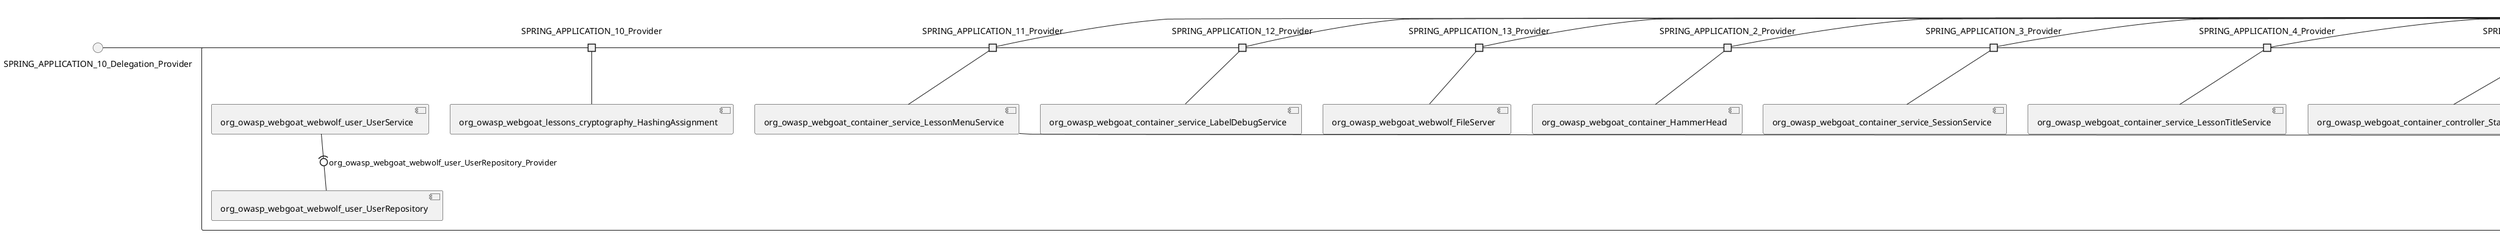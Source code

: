 @startuml
skinparam fixCircleLabelOverlapping true
skinparam componentStyle uml2
() SPRING_APPLICATION_10_Delegation_Provider
() SPRING_APPLICATION_11_Delegation_Provider
() SPRING_APPLICATION_12_Delegation_Provider
() SPRING_APPLICATION_13_Delegation_Provider
() SPRING_APPLICATION_2_Delegation_Provider
() SPRING_APPLICATION_3_Delegation_Provider
() SPRING_APPLICATION_4_Delegation_Provider
() SPRING_APPLICATION_5_Delegation_Provider
() SPRING_APPLICATION_6_Delegation_Provider
() SPRING_APPLICATION_7_Delegation_Provider
() SPRING_APPLICATION_8_Delegation_Provider
() SPRING_APPLICATION_9_Delegation_Provider
() SPRING_APPLICATION_BypassRestrictions_FieldRestrictions_POST_Delegation_Provider
() SPRING_APPLICATION_BypassRestrictions_frontendValidation_POST_Delegation_Provider
() SPRING_APPLICATION_ChromeDevTools_dummy_POST_Delegation_Provider
() SPRING_APPLICATION_CrossSiteScriptingStored_stored_xss_follow_up_POST_Delegation_Provider
() SPRING_APPLICATION_CrossSiteScripting_attack1_POST_Delegation_Provider
() SPRING_APPLICATION_CrossSiteScripting_attack3_POST_Delegation_Provider
() SPRING_APPLICATION_CrossSiteScripting_attack4_POST_Delegation_Provider
() SPRING_APPLICATION_CrossSiteScripting_attack5a_GET_Delegation_Provider
() SPRING_APPLICATION_CrossSiteScripting_attack6a_POST_Delegation_Provider
() SPRING_APPLICATION_CrossSiteScripting_dom_follow_up_POST_Delegation_Provider
() SPRING_APPLICATION_CrossSiteScripting_phone_home_xss_POST_Delegation_Provider
() SPRING_APPLICATION_CrossSiteScripting_quiz_GET_POST_Delegation_Provider
() SPRING_APPLICATION_Delegation_Provider
() SPRING_APPLICATION_GET_10_Delegation_Provider
() SPRING_APPLICATION_GET_11_Delegation_Provider
() SPRING_APPLICATION_GET_2_Delegation_Provider
() SPRING_APPLICATION_GET_3_Delegation_Provider
() SPRING_APPLICATION_GET_4_Delegation_Provider
() SPRING_APPLICATION_GET_5_Delegation_Provider
() SPRING_APPLICATION_GET_6_Delegation_Provider
() SPRING_APPLICATION_GET_7_Delegation_Provider
() SPRING_APPLICATION_GET_8_Delegation_Provider
() SPRING_APPLICATION_GET_9_Delegation_Provider
() SPRING_APPLICATION_GET_Delegation_Provider
() SPRING_APPLICATION_HtmlTampering_task_POST_Delegation_Provider
() SPRING_APPLICATION_HttpBasics_attack1_POST_Delegation_Provider
() SPRING_APPLICATION_HttpBasics_attack2_POST_Delegation_Provider
() SPRING_APPLICATION_IDOR_diff_attributes_POST_Delegation_Provider
() SPRING_APPLICATION_IDOR_login_POST_Delegation_Provider
() SPRING_APPLICATION_IDOR_profile_alt_path_POST_Delegation_Provider
() SPRING_APPLICATION_InsecureDeserialization_task_POST_Delegation_Provider
() SPRING_APPLICATION_InsecureLogin_POST_Delegation_Provider
() SPRING_APPLICATION_JWT_decode_POST_Delegation_Provider
() SPRING_APPLICATION_JWT_jku_POST_Delegation_Provider
() SPRING_APPLICATION_JWT_kid_POST_Delegation_Provider
() SPRING_APPLICATION_JWT_quiz_GET_POST_Delegation_Provider
() SPRING_APPLICATION_JWT_refresh_POST_Delegation_Provider
() SPRING_APPLICATION_JWT_votings_GET_POST_Delegation_Provider
() SPRING_APPLICATION_LogSpoofing_log_bleeding_POST_Delegation_Provider
() SPRING_APPLICATION_LogSpoofing_log_spoofing_POST_Delegation_Provider
() SPRING_APPLICATION_POST_10_Delegation_Provider
() SPRING_APPLICATION_POST_11_Delegation_Provider
() SPRING_APPLICATION_POST_12_Delegation_Provider
() SPRING_APPLICATION_POST_13_Delegation_Provider
() SPRING_APPLICATION_POST_14_Delegation_Provider
() SPRING_APPLICATION_POST_15_Delegation_Provider
() SPRING_APPLICATION_POST_16_Delegation_Provider
() SPRING_APPLICATION_POST_17_Delegation_Provider
() SPRING_APPLICATION_POST_18_Delegation_Provider
() SPRING_APPLICATION_POST_2_Delegation_Provider
() SPRING_APPLICATION_POST_3_Delegation_Provider
() SPRING_APPLICATION_POST_4_Delegation_Provider
() SPRING_APPLICATION_POST_5_Delegation_Provider
() SPRING_APPLICATION_POST_6_Delegation_Provider
() SPRING_APPLICATION_POST_7_Delegation_Provider
() SPRING_APPLICATION_POST_8_Delegation_Provider
() SPRING_APPLICATION_POST_9_Delegation_Provider
() SPRING_APPLICATION_POST_Delegation_Provider
() SPRING_APPLICATION_PUT_Delegation_Provider
() SPRING_APPLICATION_PasswordReset_ForgotPassword_create_password_reset_link_POST_Delegation_Provider
() SPRING_APPLICATION_PasswordReset_SecurityQuestions_POST_Delegation_Provider
() SPRING_APPLICATION_PasswordReset_reset_POST_Delegation_Provider
() SPRING_APPLICATION_PathTraversal_profile_picture_GET_Delegation_Provider
() SPRING_APPLICATION_PathTraversal_profile_picture_fix_GET_Delegation_Provider
() SPRING_APPLICATION_PathTraversal_profile_upload_POST_Delegation_Provider
() SPRING_APPLICATION_PathTraversal_profile_upload_fix_POST_Delegation_Provider
() SPRING_APPLICATION_PathTraversal_profile_upload_remove_user_input_POST_Delegation_Provider
() SPRING_APPLICATION_PathTraversal_random_POST_Delegation_Provider
() SPRING_APPLICATION_PathTraversal_random_picture_GET_Delegation_Provider
() SPRING_APPLICATION_PathTraversal_zip_slip_GET_POST_Delegation_Provider
() SPRING_APPLICATION_SSRF_task1_POST_Delegation_Provider
() SPRING_APPLICATION_SSRF_task2_POST_Delegation_Provider
() SPRING_APPLICATION_SecurePasswords_assignment_POST_Delegation_Provider
() SPRING_APPLICATION_SqlInjectionAdvanced_attack6a_POST_Delegation_Provider
() SPRING_APPLICATION_SqlInjectionAdvanced_attack6b_POST_Delegation_Provider
() SPRING_APPLICATION_SqlInjectionAdvanced_challenge_Login_POST_Delegation_Provider
() SPRING_APPLICATION_SqlInjectionAdvanced_challenge_PUT_Delegation_Provider
() SPRING_APPLICATION_SqlInjectionAdvanced_quiz_GET_POST_Delegation_Provider
() SPRING_APPLICATION_SqlInjectionMitigations_attack10a_POST_Delegation_Provider
() SPRING_APPLICATION_SqlInjectionMitigations_attack10b_POST_Delegation_Provider
() SPRING_APPLICATION_SqlInjectionMitigations_attack12a_POST_Delegation_Provider
() SPRING_APPLICATION_SqlInjectionMitigations_servers_GET_Delegation_Provider
() SPRING_APPLICATION_SqlInjection_assignment5a_POST_Delegation_Provider
() SPRING_APPLICATION_SqlInjection_assignment5b_POST_Delegation_Provider
() SPRING_APPLICATION_SqlInjection_attack10_POST_Delegation_Provider
() SPRING_APPLICATION_SqlInjection_attack2_POST_Delegation_Provider
() SPRING_APPLICATION_SqlInjection_attack3_POST_Delegation_Provider
() SPRING_APPLICATION_SqlInjection_attack4_POST_Delegation_Provider
() SPRING_APPLICATION_SqlInjection_attack5_POST_Delegation_Provider
() SPRING_APPLICATION_SqlInjection_attack8_POST_Delegation_Provider
() SPRING_APPLICATION_SqlInjection_attack9_POST_Delegation_Provider
() SPRING_APPLICATION_SqlOnlyInputValidationOnKeywords_attack_POST_Delegation_Provider
() SPRING_APPLICATION_SqlOnlyInputValidation_attack_POST_Delegation_Provider
() SPRING_APPLICATION_VulnerableComponents_attack1_POST_Delegation_Provider
() SPRING_APPLICATION_WebWolf_GET_Delegation_Provider
() SPRING_APPLICATION_WebWolf_landing_POST_Delegation_Provider
() SPRING_APPLICATION_WebWolf_mail_POST_Delegation_Provider
() SPRING_APPLICATION_challenge_1_POST_Delegation_Provider
() SPRING_APPLICATION_challenge_5_POST_Delegation_Provider
() SPRING_APPLICATION_challenge_7_POST_Delegation_Provider
() SPRING_APPLICATION_challenge_8_GET_Delegation_Provider
() SPRING_APPLICATION_challenge_logo_Delegation_Provider
() SPRING_APPLICATION_cia_quiz_GET_POST_Delegation_Provider
() SPRING_APPLICATION_clientSideFiltering_attack1_POST_Delegation_Provider
() SPRING_APPLICATION_clientSideFiltering_challenge_store_coupons_GET_Delegation_Provider
() SPRING_APPLICATION_clientSideFiltering_getItForFree_POST_Delegation_Provider
() SPRING_APPLICATION_clientSideFiltering_salaries_GET_Delegation_Provider
() SPRING_APPLICATION_crypto_encoding_xor_POST_Delegation_Provider
() SPRING_APPLICATION_crypto_secure_defaults_POST_Delegation_Provider
() SPRING_APPLICATION_jwt_GET_Delegation_Provider
() SPRING_APPLICATION_landing_Delegation_Provider
() SPRING_APPLICATION_lesson_template_GET_POST_Delegation_Provider
() SPRING_APPLICATION_login_oauth_mvc_GET_Delegation_Provider
() SPRING_APPLICATION_mail_DELETE_GET_POST_Delegation_Provider
() SPRING_APPLICATION_register_mvc_POST_Delegation_Provider
() SPRING_APPLICATION_registration_GET_Delegation_Provider
() SPRING_APPLICATION_requests_GET_Delegation_Provider
() SPRING_APPLICATION_scoreboard_data_GET_Delegation_Provider
() SPRING_APPLICATION_server_directory_GET_Delegation_Provider
() SPRING_APPLICATION_service_lessonoverview_mvc_Delegation_Provider
() SPRING_APPLICATION_xxe_comments_GET_Delegation_Provider
rectangle System {
[org_owasp_webgoat_container_HammerHead] [[webgoat-webgoat.repository#_hcBRQtanEe6DmeoW3HFA9Q]]
[org_owasp_webgoat_container_WebWolfRedirect] [[webgoat-webgoat.repository#_hcBRQtanEe6DmeoW3HFA9Q]]
[org_owasp_webgoat_container_controller_StartLesson] [[webgoat-webgoat.repository#_hcBRQtanEe6DmeoW3HFA9Q]]
[org_owasp_webgoat_container_controller_Welcome] [[webgoat-webgoat.repository#_hcBRQtanEe6DmeoW3HFA9Q]]
[org_owasp_webgoat_container_i18n_PluginMessages_Provider] [[webgoat-webgoat.repository#_hcBRQtanEe6DmeoW3HFA9Q]]
[org_owasp_webgoat_container_service_EnvironmentService] [[webgoat-webgoat.repository#_hcBRQtanEe6DmeoW3HFA9Q]]
[org_owasp_webgoat_container_service_HintService] [[webgoat-webgoat.repository#_hcBRQtanEe6DmeoW3HFA9Q]]
[org_owasp_webgoat_container_service_LabelDebugService] [[webgoat-webgoat.repository#_hcBRQtanEe6DmeoW3HFA9Q]]
[org_owasp_webgoat_container_service_LabelService] [[webgoat-webgoat.repository#_hcBRQtanEe6DmeoW3HFA9Q]]
[org_owasp_webgoat_container_service_LessonInfoService] [[webgoat-webgoat.repository#_hcBRQtanEe6DmeoW3HFA9Q]]
[org_owasp_webgoat_container_service_LessonMenuService] [[webgoat-webgoat.repository#_hcBRQtanEe6DmeoW3HFA9Q]]
[org_owasp_webgoat_container_service_LessonProgressService] [[webgoat-webgoat.repository#_hcBRQtanEe6DmeoW3HFA9Q]]
[org_owasp_webgoat_container_service_LessonTitleService] [[webgoat-webgoat.repository#_hcBRQtanEe6DmeoW3HFA9Q]]
[org_owasp_webgoat_container_service_ReportCardService] [[webgoat-webgoat.repository#_hcBRQtanEe6DmeoW3HFA9Q]]
[org_owasp_webgoat_container_service_RestartLessonService] [[webgoat-webgoat.repository#_hcBRQtanEe6DmeoW3HFA9Q]]
[org_owasp_webgoat_container_service_SessionService] [[webgoat-webgoat.repository#_hcBRQtanEe6DmeoW3HFA9Q]]
[org_owasp_webgoat_container_session_UserSessionData_Provider] [[webgoat-webgoat.repository#_hcBRQtanEe6DmeoW3HFA9Q]]
[org_owasp_webgoat_container_session_WebSession_Provider] [[webgoat-webgoat.repository#_hcBRQtanEe6DmeoW3HFA9Q]]
[org_owasp_webgoat_container_users_RegistrationController] [[webgoat-webgoat.repository#_hcBRQtanEe6DmeoW3HFA9Q]]
[org_owasp_webgoat_container_users_Scoreboard] [[webgoat-webgoat.repository#_hcBRQtanEe6DmeoW3HFA9Q]]
[org_owasp_webgoat_container_users_UserRepository] [[webgoat-webgoat.repository#_hcBRQtanEe6DmeoW3HFA9Q]]
[org_owasp_webgoat_container_users_UserService] [[webgoat-webgoat.repository#_hcBRQtanEe6DmeoW3HFA9Q]]
[org_owasp_webgoat_container_users_UserTrackerRepository] [[webgoat-webgoat.repository#_hcBRQtanEe6DmeoW3HFA9Q]]
[org_owasp_webgoat_lessons_authbypass_VerifyAccount] [[webgoat-webgoat.repository#_hcBRQtanEe6DmeoW3HFA9Q]]
[org_owasp_webgoat_lessons_bypassrestrictions_BypassRestrictionsFieldRestrictions] [[webgoat-webgoat.repository#_hcBRQtanEe6DmeoW3HFA9Q]]
[org_owasp_webgoat_lessons_bypassrestrictions_BypassRestrictionsFrontendValidation] [[webgoat-webgoat.repository#_hcBRQtanEe6DmeoW3HFA9Q]]
[org_owasp_webgoat_lessons_challenges_FlagController] [[webgoat-webgoat.repository#_hcBRQtanEe6DmeoW3HFA9Q]]
[org_owasp_webgoat_lessons_challenges_challenge1_Assignment1] [[webgoat-webgoat.repository#_hcBRQtanEe6DmeoW3HFA9Q]]
[org_owasp_webgoat_lessons_challenges_challenge1_ImageServlet] [[webgoat-webgoat.repository#_hcBRQtanEe6DmeoW3HFA9Q]]
[org_owasp_webgoat_lessons_challenges_challenge5_Assignment5] [[webgoat-webgoat.repository#_hcBRQtanEe6DmeoW3HFA9Q]]
[org_owasp_webgoat_lessons_challenges_challenge7_Assignment7] [[webgoat-webgoat.repository#_hcBRQtanEe6DmeoW3HFA9Q]]
[org_owasp_webgoat_lessons_challenges_challenge8_Assignment8] [[webgoat-webgoat.repository#_hcBRQtanEe6DmeoW3HFA9Q]]
[org_owasp_webgoat_lessons_chromedevtools_NetworkDummy] [[webgoat-webgoat.repository#_hcBRQtanEe6DmeoW3HFA9Q]]
[org_owasp_webgoat_lessons_chromedevtools_NetworkLesson] [[webgoat-webgoat.repository#_hcBRQtanEe6DmeoW3HFA9Q]]
[org_owasp_webgoat_lessons_cia_CIAQuiz] [[webgoat-webgoat.repository#_hcBRQtanEe6DmeoW3HFA9Q]]
[org_owasp_webgoat_lessons_clientsidefiltering_ClientSideFilteringAssignment] [[webgoat-webgoat.repository#_hcBRQtanEe6DmeoW3HFA9Q]]
[org_owasp_webgoat_lessons_clientsidefiltering_ClientSideFilteringFreeAssignment] [[webgoat-webgoat.repository#_hcBRQtanEe6DmeoW3HFA9Q]]
[org_owasp_webgoat_lessons_clientsidefiltering_Salaries] [[webgoat-webgoat.repository#_hcBRQtanEe6DmeoW3HFA9Q]]
[org_owasp_webgoat_lessons_clientsidefiltering_ShopEndpoint] [[webgoat-webgoat.repository#_hcBRQtanEe6DmeoW3HFA9Q]]
[org_owasp_webgoat_lessons_cryptography_EncodingAssignment] [[webgoat-webgoat.repository#_hcBRQtanEe6DmeoW3HFA9Q]]
[org_owasp_webgoat_lessons_cryptography_HashingAssignment] [[webgoat-webgoat.repository#_hcBRQtanEe6DmeoW3HFA9Q]]
[org_owasp_webgoat_lessons_cryptography_SecureDefaultsAssignment] [[webgoat-webgoat.repository#_hcBRQtanEe6DmeoW3HFA9Q]]
[org_owasp_webgoat_lessons_cryptography_SigningAssignment] [[webgoat-webgoat.repository#_hcBRQtanEe6DmeoW3HFA9Q]]
[org_owasp_webgoat_lessons_cryptography_XOREncodingAssignment] [[webgoat-webgoat.repository#_hcBRQtanEe6DmeoW3HFA9Q]]
[org_owasp_webgoat_lessons_csrf_CSRFConfirmFlag1] [[webgoat-webgoat.repository#_hcBRQtanEe6DmeoW3HFA9Q]]
[org_owasp_webgoat_lessons_csrf_CSRFFeedback] [[webgoat-webgoat.repository#_hcBRQtanEe6DmeoW3HFA9Q]]
[org_owasp_webgoat_lessons_csrf_CSRFGetFlag] [[webgoat-webgoat.repository#_hcBRQtanEe6DmeoW3HFA9Q]]
[org_owasp_webgoat_lessons_csrf_CSRFLogin] [[webgoat-webgoat.repository#_hcBRQtanEe6DmeoW3HFA9Q]]
[org_owasp_webgoat_lessons_csrf_ForgedReviews] [[webgoat-webgoat.repository#_hcBRQtanEe6DmeoW3HFA9Q]]
[org_owasp_webgoat_lessons_csrf_ObjectMapper_Provider] [[webgoat-webgoat.repository#_hcBRQtanEe6DmeoW3HFA9Q]]
[org_owasp_webgoat_lessons_deserialization_InsecureDeserializationTask] [[webgoat-webgoat.repository#_hcBRQtanEe6DmeoW3HFA9Q]]
[org_owasp_webgoat_lessons_hijacksession_HijackSessionAssignment] [[webgoat-webgoat.repository#_hcBRQtanEe6DmeoW3HFA9Q]]
[org_owasp_webgoat_lessons_hijacksession_cas_HijackSessionAuthenticationProvider] [[webgoat-webgoat.repository#_hcBRQtanEe6DmeoW3HFA9Q]]
[org_owasp_webgoat_lessons_htmltampering_HtmlTamperingTask] [[webgoat-webgoat.repository#_hcBRQtanEe6DmeoW3HFA9Q]]
[org_owasp_webgoat_lessons_httpbasics_HttpBasicsLesson] [[webgoat-webgoat.repository#_hcBRQtanEe6DmeoW3HFA9Q]]
[org_owasp_webgoat_lessons_httpbasics_HttpBasicsQuiz] [[webgoat-webgoat.repository#_hcBRQtanEe6DmeoW3HFA9Q]]
[org_owasp_webgoat_lessons_httpproxies_HttpBasicsInterceptRequest] [[webgoat-webgoat.repository#_hcBRQtanEe6DmeoW3HFA9Q]]
[org_owasp_webgoat_lessons_idor_IDORDiffAttributes] [[webgoat-webgoat.repository#_hcBRQtanEe6DmeoW3HFA9Q]]
[org_owasp_webgoat_lessons_idor_IDOREditOtherProfile] [[webgoat-webgoat.repository#_hcBRQtanEe6DmeoW3HFA9Q]]
[org_owasp_webgoat_lessons_idor_IDORLogin] [[webgoat-webgoat.repository#_hcBRQtanEe6DmeoW3HFA9Q]]
[org_owasp_webgoat_lessons_idor_IDORViewOtherProfile] [[webgoat-webgoat.repository#_hcBRQtanEe6DmeoW3HFA9Q]]
[org_owasp_webgoat_lessons_idor_IDORViewOwnProfile] [[webgoat-webgoat.repository#_hcBRQtanEe6DmeoW3HFA9Q]]
[org_owasp_webgoat_lessons_idor_IDORViewOwnProfileAltUrl] [[webgoat-webgoat.repository#_hcBRQtanEe6DmeoW3HFA9Q]]
[org_owasp_webgoat_lessons_insecurelogin_InsecureLoginTask] [[webgoat-webgoat.repository#_hcBRQtanEe6DmeoW3HFA9Q]]
[org_owasp_webgoat_lessons_jwt_JWTDecodeEndpoint] [[webgoat-webgoat.repository#_hcBRQtanEe6DmeoW3HFA9Q]]
[org_owasp_webgoat_lessons_jwt_JWTQuiz] [[webgoat-webgoat.repository#_hcBRQtanEe6DmeoW3HFA9Q]]
[org_owasp_webgoat_lessons_jwt_JWTRefreshEndpoint] [[webgoat-webgoat.repository#_hcBRQtanEe6DmeoW3HFA9Q]]
[org_owasp_webgoat_lessons_jwt_JWTSecretKeyEndpoint] [[webgoat-webgoat.repository#_hcBRQtanEe6DmeoW3HFA9Q]]
[org_owasp_webgoat_lessons_jwt_JWTVotesEndpoint] [[webgoat-webgoat.repository#_hcBRQtanEe6DmeoW3HFA9Q]]
[org_owasp_webgoat_lessons_jwt_claimmisuse_JWTHeaderJKUEndpoint] [[webgoat-webgoat.repository#_hcBRQtanEe6DmeoW3HFA9Q]]
[org_owasp_webgoat_lessons_jwt_claimmisuse_JWTHeaderKIDEndpoint] [[webgoat-webgoat.repository#_hcBRQtanEe6DmeoW3HFA9Q]]
[org_owasp_webgoat_lessons_lessontemplate_SampleAttack] [[webgoat-webgoat.repository#_hcBRQtanEe6DmeoW3HFA9Q]]
[org_owasp_webgoat_lessons_logging_LogBleedingTask] [[webgoat-webgoat.repository#_hcBRQtanEe6DmeoW3HFA9Q]]
[org_owasp_webgoat_lessons_logging_LogSpoofingTask] [[webgoat-webgoat.repository#_hcBRQtanEe6DmeoW3HFA9Q]]
[org_owasp_webgoat_lessons_missingac_MissingFunctionACHiddenMenus] [[webgoat-webgoat.repository#_hcBRQtanEe6DmeoW3HFA9Q]]
[org_owasp_webgoat_lessons_missingac_MissingFunctionACUsers] [[webgoat-webgoat.repository#_hcBRQtanEe6DmeoW3HFA9Q]]
[org_owasp_webgoat_lessons_missingac_MissingFunctionACYourHash] [[webgoat-webgoat.repository#_hcBRQtanEe6DmeoW3HFA9Q]]
[org_owasp_webgoat_lessons_missingac_MissingFunctionACYourHashAdmin] [[webgoat-webgoat.repository#_hcBRQtanEe6DmeoW3HFA9Q]]
[org_owasp_webgoat_lessons_passwordreset_QuestionsAssignment] [[webgoat-webgoat.repository#_hcBRQtanEe6DmeoW3HFA9Q]]
[org_owasp_webgoat_lessons_passwordreset_ResetLinkAssignment] [[webgoat-webgoat.repository#_hcBRQtanEe6DmeoW3HFA9Q]]
[org_owasp_webgoat_lessons_passwordreset_ResetLinkAssignmentForgotPassword] [[webgoat-webgoat.repository#_hcBRQtanEe6DmeoW3HFA9Q]]
[org_owasp_webgoat_lessons_passwordreset_SecurityQuestionAssignment] [[webgoat-webgoat.repository#_hcBRQtanEe6DmeoW3HFA9Q]]
[org_owasp_webgoat_lessons_passwordreset_SimpleMailAssignment] [[webgoat-webgoat.repository#_hcBRQtanEe6DmeoW3HFA9Q]]
[org_owasp_webgoat_lessons_passwordreset_TriedQuestions] [[webgoat-webgoat.repository#_hcBRQtanEe6DmeoW3HFA9Q]]
[org_owasp_webgoat_lessons_pathtraversal_ProfileUpload] [[webgoat-webgoat.repository#_hcBRQtanEe6DmeoW3HFA9Q]]
[org_owasp_webgoat_lessons_pathtraversal_ProfileUploadFix] [[webgoat-webgoat.repository#_hcBRQtanEe6DmeoW3HFA9Q]]
[org_owasp_webgoat_lessons_pathtraversal_ProfileUploadRemoveUserInput] [[webgoat-webgoat.repository#_hcBRQtanEe6DmeoW3HFA9Q]]
[org_owasp_webgoat_lessons_pathtraversal_ProfileUploadRetrieval] [[webgoat-webgoat.repository#_hcBRQtanEe6DmeoW3HFA9Q]]
[org_owasp_webgoat_lessons_pathtraversal_ProfileZipSlip] [[webgoat-webgoat.repository#_hcBRQtanEe6DmeoW3HFA9Q]]
[org_owasp_webgoat_lessons_securepasswords_SecurePasswordsAssignment] [[webgoat-webgoat.repository#_hcBRQtanEe6DmeoW3HFA9Q]]
[org_owasp_webgoat_lessons_spoofcookie_SpoofCookieAssignment] [[webgoat-webgoat.repository#_hcBRQtanEe6DmeoW3HFA9Q]]
[org_owasp_webgoat_lessons_sqlinjection_advanced_SqlInjectionChallenge] [[webgoat-webgoat.repository#_hcBRQtanEe6DmeoW3HFA9Q]]
[org_owasp_webgoat_lessons_sqlinjection_advanced_SqlInjectionChallengeLogin] [[webgoat-webgoat.repository#_hcBRQtanEe6DmeoW3HFA9Q]]
[org_owasp_webgoat_lessons_sqlinjection_advanced_SqlInjectionLesson6a] [[webgoat-webgoat.repository#_hcBRQtanEe6DmeoW3HFA9Q]]
[org_owasp_webgoat_lessons_sqlinjection_advanced_SqlInjectionLesson6b] [[webgoat-webgoat.repository#_hcBRQtanEe6DmeoW3HFA9Q]]
[org_owasp_webgoat_lessons_sqlinjection_advanced_SqlInjectionQuiz] [[webgoat-webgoat.repository#_hcBRQtanEe6DmeoW3HFA9Q]]
[org_owasp_webgoat_lessons_sqlinjection_introduction_SqlInjectionLesson10] [[webgoat-webgoat.repository#_hcBRQtanEe6DmeoW3HFA9Q]]
[org_owasp_webgoat_lessons_sqlinjection_introduction_SqlInjectionLesson2] [[webgoat-webgoat.repository#_hcBRQtanEe6DmeoW3HFA9Q]]
[org_owasp_webgoat_lessons_sqlinjection_introduction_SqlInjectionLesson3] [[webgoat-webgoat.repository#_hcBRQtanEe6DmeoW3HFA9Q]]
[org_owasp_webgoat_lessons_sqlinjection_introduction_SqlInjectionLesson4] [[webgoat-webgoat.repository#_hcBRQtanEe6DmeoW3HFA9Q]]
[org_owasp_webgoat_lessons_sqlinjection_introduction_SqlInjectionLesson5] [[webgoat-webgoat.repository#_hcBRQtanEe6DmeoW3HFA9Q]]
[org_owasp_webgoat_lessons_sqlinjection_introduction_SqlInjectionLesson5a] [[webgoat-webgoat.repository#_hcBRQtanEe6DmeoW3HFA9Q]]
[org_owasp_webgoat_lessons_sqlinjection_introduction_SqlInjectionLesson5b] [[webgoat-webgoat.repository#_hcBRQtanEe6DmeoW3HFA9Q]]
[org_owasp_webgoat_lessons_sqlinjection_introduction_SqlInjectionLesson8] [[webgoat-webgoat.repository#_hcBRQtanEe6DmeoW3HFA9Q]]
[org_owasp_webgoat_lessons_sqlinjection_introduction_SqlInjectionLesson9] [[webgoat-webgoat.repository#_hcBRQtanEe6DmeoW3HFA9Q]]
[org_owasp_webgoat_lessons_sqlinjection_mitigation_Servers] [[webgoat-webgoat.repository#_hcBRQtanEe6DmeoW3HFA9Q]]
[org_owasp_webgoat_lessons_sqlinjection_mitigation_SqlInjectionLesson10a] [[webgoat-webgoat.repository#_hcBRQtanEe6DmeoW3HFA9Q]]
[org_owasp_webgoat_lessons_sqlinjection_mitigation_SqlInjectionLesson10b] [[webgoat-webgoat.repository#_hcBRQtanEe6DmeoW3HFA9Q]]
[org_owasp_webgoat_lessons_sqlinjection_mitigation_SqlInjectionLesson13] [[webgoat-webgoat.repository#_hcBRQtanEe6DmeoW3HFA9Q]]
[org_owasp_webgoat_lessons_sqlinjection_mitigation_SqlOnlyInputValidation] [[webgoat-webgoat.repository#_hcBRQtanEe6DmeoW3HFA9Q]]
[org_owasp_webgoat_lessons_sqlinjection_mitigation_SqlOnlyInputValidationOnKeywords] [[webgoat-webgoat.repository#_hcBRQtanEe6DmeoW3HFA9Q]]
[org_owasp_webgoat_lessons_ssrf_SSRFTask1] [[webgoat-webgoat.repository#_hcBRQtanEe6DmeoW3HFA9Q]]
[org_owasp_webgoat_lessons_ssrf_SSRFTask2] [[webgoat-webgoat.repository#_hcBRQtanEe6DmeoW3HFA9Q]]
[org_owasp_webgoat_lessons_vulnerablecomponents_VulnerableComponentsLesson] [[webgoat-webgoat.repository#_hcBRQtanEe6DmeoW3HFA9Q]]
[org_owasp_webgoat_lessons_webwolfintroduction_LandingAssignment] [[webgoat-webgoat.repository#_hcBRQtanEe6DmeoW3HFA9Q]]
[org_owasp_webgoat_lessons_webwolfintroduction_MailAssignment] [[webgoat-webgoat.repository#_hcBRQtanEe6DmeoW3HFA9Q]]
[org_owasp_webgoat_lessons_xss_CrossSiteScriptingLesson1] [[webgoat-webgoat.repository#_hcBRQtanEe6DmeoW3HFA9Q]]
[org_owasp_webgoat_lessons_xss_CrossSiteScriptingLesson3] [[webgoat-webgoat.repository#_hcBRQtanEe6DmeoW3HFA9Q]]
[org_owasp_webgoat_lessons_xss_CrossSiteScriptingLesson4] [[webgoat-webgoat.repository#_hcBRQtanEe6DmeoW3HFA9Q]]
[org_owasp_webgoat_lessons_xss_CrossSiteScriptingLesson5a] [[webgoat-webgoat.repository#_hcBRQtanEe6DmeoW3HFA9Q]]
[org_owasp_webgoat_lessons_xss_CrossSiteScriptingLesson6a] [[webgoat-webgoat.repository#_hcBRQtanEe6DmeoW3HFA9Q]]
[org_owasp_webgoat_lessons_xss_CrossSiteScriptingQuiz] [[webgoat-webgoat.repository#_hcBRQtanEe6DmeoW3HFA9Q]]
[org_owasp_webgoat_lessons_xss_DOMCrossSiteScripting] [[webgoat-webgoat.repository#_hcBRQtanEe6DmeoW3HFA9Q]]
[org_owasp_webgoat_lessons_xss_DOMCrossSiteScriptingVerifier] [[webgoat-webgoat.repository#_hcBRQtanEe6DmeoW3HFA9Q]]
[org_owasp_webgoat_lessons_xss_stored_StoredCrossSiteScriptingVerifier] [[webgoat-webgoat.repository#_hcBRQtanEe6DmeoW3HFA9Q]]
[org_owasp_webgoat_lessons_xss_stored_StoredXssComments] [[webgoat-webgoat.repository#_hcBRQtanEe6DmeoW3HFA9Q]]
[org_owasp_webgoat_lessons_xxe_BlindSendFileAssignment] [[webgoat-webgoat.repository#_hcBRQtanEe6DmeoW3HFA9Q]]
[org_owasp_webgoat_lessons_xxe_CommentsCache] [[webgoat-webgoat.repository#_hcBRQtanEe6DmeoW3HFA9Q]]
[org_owasp_webgoat_lessons_xxe_CommentsEndpoint] [[webgoat-webgoat.repository#_hcBRQtanEe6DmeoW3HFA9Q]]
[org_owasp_webgoat_lessons_xxe_ContentTypeAssignment] [[webgoat-webgoat.repository#_hcBRQtanEe6DmeoW3HFA9Q]]
[org_owasp_webgoat_lessons_xxe_SimpleXXE] [[webgoat-webgoat.repository#_hcBRQtanEe6DmeoW3HFA9Q]]
[org_owasp_webgoat_webwolf_FileServer] [[webgoat-webgoat.repository#_hcBRQtanEe6DmeoW3HFA9Q]]
[org_owasp_webgoat_webwolf_jwt_JWTController] [[webgoat-webgoat.repository#_hcBRQtanEe6DmeoW3HFA9Q]]
[org_owasp_webgoat_webwolf_mailbox_MailboxController] [[webgoat-webgoat.repository#_hcBRQtanEe6DmeoW3HFA9Q]]
[org_owasp_webgoat_webwolf_mailbox_MailboxRepository] [[webgoat-webgoat.repository#_hcBRQtanEe6DmeoW3HFA9Q]]
[org_owasp_webgoat_webwolf_requests_LandingPage] [[webgoat-webgoat.repository#_hcBRQtanEe6DmeoW3HFA9Q]]
[org_owasp_webgoat_webwolf_requests_Requests] [[webgoat-webgoat.repository#_hcBRQtanEe6DmeoW3HFA9Q]]
[org_owasp_webgoat_webwolf_user_UserRepository] [[webgoat-webgoat.repository#_hcBRQtanEe6DmeoW3HFA9Q]]
[org_owasp_webgoat_webwolf_user_UserService] [[webgoat-webgoat.repository#_hcBRQtanEe6DmeoW3HFA9Q]]
port SPRING_APPLICATION_10_Provider
SPRING_APPLICATION_10_Delegation_Provider - SPRING_APPLICATION_10_Provider
SPRING_APPLICATION_10_Provider - [org_owasp_webgoat_lessons_cryptography_HashingAssignment]
port SPRING_APPLICATION_11_Provider
SPRING_APPLICATION_11_Delegation_Provider - SPRING_APPLICATION_11_Provider
SPRING_APPLICATION_11_Provider - [org_owasp_webgoat_container_service_LessonMenuService]
port SPRING_APPLICATION_12_Provider
SPRING_APPLICATION_12_Delegation_Provider - SPRING_APPLICATION_12_Provider
SPRING_APPLICATION_12_Provider - [org_owasp_webgoat_container_service_LabelDebugService]
port SPRING_APPLICATION_13_Provider
SPRING_APPLICATION_13_Delegation_Provider - SPRING_APPLICATION_13_Provider
SPRING_APPLICATION_13_Provider - [org_owasp_webgoat_webwolf_FileServer]
port SPRING_APPLICATION_2_Provider
SPRING_APPLICATION_2_Delegation_Provider - SPRING_APPLICATION_2_Provider
SPRING_APPLICATION_2_Provider - [org_owasp_webgoat_container_HammerHead]
port SPRING_APPLICATION_3_Provider
SPRING_APPLICATION_3_Delegation_Provider - SPRING_APPLICATION_3_Provider
SPRING_APPLICATION_3_Provider - [org_owasp_webgoat_container_service_SessionService]
port SPRING_APPLICATION_4_Provider
SPRING_APPLICATION_4_Delegation_Provider - SPRING_APPLICATION_4_Provider
SPRING_APPLICATION_4_Provider - [org_owasp_webgoat_container_service_LessonTitleService]
port SPRING_APPLICATION_5_Provider
SPRING_APPLICATION_5_Delegation_Provider - SPRING_APPLICATION_5_Provider
SPRING_APPLICATION_5_Provider - [org_owasp_webgoat_container_controller_StartLesson]
port SPRING_APPLICATION_6_Provider
SPRING_APPLICATION_6_Delegation_Provider - SPRING_APPLICATION_6_Provider
SPRING_APPLICATION_6_Provider - [org_owasp_webgoat_container_service_RestartLessonService]
port SPRING_APPLICATION_7_Provider
SPRING_APPLICATION_7_Delegation_Provider - SPRING_APPLICATION_7_Provider
SPRING_APPLICATION_7_Provider - [org_owasp_webgoat_lessons_httpproxies_HttpBasicsInterceptRequest]
port SPRING_APPLICATION_8_Provider
SPRING_APPLICATION_8_Delegation_Provider - SPRING_APPLICATION_8_Provider
SPRING_APPLICATION_8_Provider - [org_owasp_webgoat_lessons_jwt_JWTSecretKeyEndpoint]
port SPRING_APPLICATION_9_Provider
SPRING_APPLICATION_9_Delegation_Provider - SPRING_APPLICATION_9_Provider
SPRING_APPLICATION_9_Provider - [org_owasp_webgoat_lessons_cryptography_SigningAssignment]
port SPRING_APPLICATION_BypassRestrictions_FieldRestrictions_POST_Provider
SPRING_APPLICATION_BypassRestrictions_FieldRestrictions_POST_Delegation_Provider - SPRING_APPLICATION_BypassRestrictions_FieldRestrictions_POST_Provider
SPRING_APPLICATION_BypassRestrictions_FieldRestrictions_POST_Provider - [org_owasp_webgoat_lessons_bypassrestrictions_BypassRestrictionsFieldRestrictions]
port SPRING_APPLICATION_BypassRestrictions_frontendValidation_POST_Provider
SPRING_APPLICATION_BypassRestrictions_frontendValidation_POST_Delegation_Provider - SPRING_APPLICATION_BypassRestrictions_frontendValidation_POST_Provider
SPRING_APPLICATION_BypassRestrictions_frontendValidation_POST_Provider - [org_owasp_webgoat_lessons_bypassrestrictions_BypassRestrictionsFrontendValidation]
port SPRING_APPLICATION_ChromeDevTools_dummy_POST_Provider
SPRING_APPLICATION_ChromeDevTools_dummy_POST_Delegation_Provider - SPRING_APPLICATION_ChromeDevTools_dummy_POST_Provider
SPRING_APPLICATION_ChromeDevTools_dummy_POST_Provider - [org_owasp_webgoat_lessons_chromedevtools_NetworkDummy]
port SPRING_APPLICATION_CrossSiteScriptingStored_stored_xss_follow_up_POST_Provider
SPRING_APPLICATION_CrossSiteScriptingStored_stored_xss_follow_up_POST_Delegation_Provider - SPRING_APPLICATION_CrossSiteScriptingStored_stored_xss_follow_up_POST_Provider
SPRING_APPLICATION_CrossSiteScriptingStored_stored_xss_follow_up_POST_Provider - [org_owasp_webgoat_lessons_xss_stored_StoredCrossSiteScriptingVerifier]
port SPRING_APPLICATION_CrossSiteScripting_attack1_POST_Provider
SPRING_APPLICATION_CrossSiteScripting_attack1_POST_Delegation_Provider - SPRING_APPLICATION_CrossSiteScripting_attack1_POST_Provider
SPRING_APPLICATION_CrossSiteScripting_attack1_POST_Provider - [org_owasp_webgoat_lessons_xss_CrossSiteScriptingLesson1]
port SPRING_APPLICATION_CrossSiteScripting_attack3_POST_Provider
SPRING_APPLICATION_CrossSiteScripting_attack3_POST_Delegation_Provider - SPRING_APPLICATION_CrossSiteScripting_attack3_POST_Provider
SPRING_APPLICATION_CrossSiteScripting_attack3_POST_Provider - [org_owasp_webgoat_lessons_xss_CrossSiteScriptingLesson3]
port SPRING_APPLICATION_CrossSiteScripting_attack4_POST_Provider
SPRING_APPLICATION_CrossSiteScripting_attack4_POST_Delegation_Provider - SPRING_APPLICATION_CrossSiteScripting_attack4_POST_Provider
SPRING_APPLICATION_CrossSiteScripting_attack4_POST_Provider - [org_owasp_webgoat_lessons_xss_CrossSiteScriptingLesson4]
port SPRING_APPLICATION_CrossSiteScripting_attack5a_GET_Provider
SPRING_APPLICATION_CrossSiteScripting_attack5a_GET_Delegation_Provider - SPRING_APPLICATION_CrossSiteScripting_attack5a_GET_Provider
SPRING_APPLICATION_CrossSiteScripting_attack5a_GET_Provider - [org_owasp_webgoat_lessons_xss_CrossSiteScriptingLesson5a]
port SPRING_APPLICATION_CrossSiteScripting_attack6a_POST_Provider
SPRING_APPLICATION_CrossSiteScripting_attack6a_POST_Delegation_Provider - SPRING_APPLICATION_CrossSiteScripting_attack6a_POST_Provider
SPRING_APPLICATION_CrossSiteScripting_attack6a_POST_Provider - [org_owasp_webgoat_lessons_xss_CrossSiteScriptingLesson6a]
port SPRING_APPLICATION_CrossSiteScripting_dom_follow_up_POST_Provider
SPRING_APPLICATION_CrossSiteScripting_dom_follow_up_POST_Delegation_Provider - SPRING_APPLICATION_CrossSiteScripting_dom_follow_up_POST_Provider
SPRING_APPLICATION_CrossSiteScripting_dom_follow_up_POST_Provider - [org_owasp_webgoat_lessons_xss_DOMCrossSiteScriptingVerifier]
port SPRING_APPLICATION_CrossSiteScripting_phone_home_xss_POST_Provider
SPRING_APPLICATION_CrossSiteScripting_phone_home_xss_POST_Delegation_Provider - SPRING_APPLICATION_CrossSiteScripting_phone_home_xss_POST_Provider
SPRING_APPLICATION_CrossSiteScripting_phone_home_xss_POST_Provider - [org_owasp_webgoat_lessons_xss_DOMCrossSiteScripting]
port SPRING_APPLICATION_CrossSiteScripting_quiz_GET_POST_Provider
SPRING_APPLICATION_CrossSiteScripting_quiz_GET_POST_Delegation_Provider - SPRING_APPLICATION_CrossSiteScripting_quiz_GET_POST_Provider
SPRING_APPLICATION_CrossSiteScripting_quiz_GET_POST_Provider - [org_owasp_webgoat_lessons_xss_CrossSiteScriptingQuiz]
port SPRING_APPLICATION_Provider
SPRING_APPLICATION_Delegation_Provider - SPRING_APPLICATION_Provider
SPRING_APPLICATION_Provider - [org_owasp_webgoat_container_service_LessonInfoService]
port SPRING_APPLICATION_GET_10_Provider
SPRING_APPLICATION_GET_10_Delegation_Provider - SPRING_APPLICATION_GET_10_Provider
SPRING_APPLICATION_GET_10_Provider - [org_owasp_webgoat_lessons_cryptography_EncodingAssignment]
port SPRING_APPLICATION_GET_11_Provider
SPRING_APPLICATION_GET_11_Delegation_Provider - SPRING_APPLICATION_GET_11_Provider
SPRING_APPLICATION_GET_11_Provider - [org_owasp_webgoat_lessons_idor_IDORViewOwnProfile]
port SPRING_APPLICATION_GET_2_Provider
SPRING_APPLICATION_GET_2_Delegation_Provider - SPRING_APPLICATION_GET_2_Provider
SPRING_APPLICATION_GET_2_Provider - [org_owasp_webgoat_container_controller_Welcome]
port SPRING_APPLICATION_GET_3_Provider
SPRING_APPLICATION_GET_3_Delegation_Provider - SPRING_APPLICATION_GET_3_Provider
SPRING_APPLICATION_GET_3_Provider - [org_owasp_webgoat_lessons_idor_IDORViewOtherProfile]
port SPRING_APPLICATION_GET_4_Provider
SPRING_APPLICATION_GET_4_Delegation_Provider - SPRING_APPLICATION_GET_4_Provider
SPRING_APPLICATION_GET_4_Provider - [org_owasp_webgoat_lessons_spoofcookie_SpoofCookieAssignment]
port SPRING_APPLICATION_GET_5_Provider
SPRING_APPLICATION_GET_5_Delegation_Provider - SPRING_APPLICATION_GET_5_Provider
SPRING_APPLICATION_GET_5_Provider - [org_owasp_webgoat_container_service_HintService]
port SPRING_APPLICATION_GET_6_Provider
SPRING_APPLICATION_GET_6_Delegation_Provider - SPRING_APPLICATION_GET_6_Provider
SPRING_APPLICATION_GET_6_Provider - [org_owasp_webgoat_container_service_ReportCardService]
port SPRING_APPLICATION_GET_7_Provider
SPRING_APPLICATION_GET_7_Delegation_Provider - SPRING_APPLICATION_GET_7_Provider
SPRING_APPLICATION_GET_7_Provider - [org_owasp_webgoat_lessons_missingac_MissingFunctionACUsers]
port SPRING_APPLICATION_GET_8_Provider
SPRING_APPLICATION_GET_8_Delegation_Provider - SPRING_APPLICATION_GET_8_Provider
SPRING_APPLICATION_GET_8_Provider - [org_owasp_webgoat_lessons_csrf_ForgedReviews]
port SPRING_APPLICATION_GET_9_Provider
SPRING_APPLICATION_GET_9_Delegation_Provider - SPRING_APPLICATION_GET_9_Provider
SPRING_APPLICATION_GET_9_Provider - [org_owasp_webgoat_container_service_LabelService]
port SPRING_APPLICATION_GET_Provider
SPRING_APPLICATION_GET_Delegation_Provider - SPRING_APPLICATION_GET_Provider
SPRING_APPLICATION_GET_Provider - [org_owasp_webgoat_lessons_xss_stored_StoredXssComments]
port SPRING_APPLICATION_HtmlTampering_task_POST_Provider
SPRING_APPLICATION_HtmlTampering_task_POST_Delegation_Provider - SPRING_APPLICATION_HtmlTampering_task_POST_Provider
SPRING_APPLICATION_HtmlTampering_task_POST_Provider - [org_owasp_webgoat_lessons_htmltampering_HtmlTamperingTask]
port SPRING_APPLICATION_HttpBasics_attack1_POST_Provider
SPRING_APPLICATION_HttpBasics_attack1_POST_Delegation_Provider - SPRING_APPLICATION_HttpBasics_attack1_POST_Provider
SPRING_APPLICATION_HttpBasics_attack1_POST_Provider - [org_owasp_webgoat_lessons_httpbasics_HttpBasicsLesson]
port SPRING_APPLICATION_HttpBasics_attack2_POST_Provider
SPRING_APPLICATION_HttpBasics_attack2_POST_Delegation_Provider - SPRING_APPLICATION_HttpBasics_attack2_POST_Provider
SPRING_APPLICATION_HttpBasics_attack2_POST_Provider - [org_owasp_webgoat_lessons_httpbasics_HttpBasicsQuiz]
port SPRING_APPLICATION_IDOR_diff_attributes_POST_Provider
SPRING_APPLICATION_IDOR_diff_attributes_POST_Delegation_Provider - SPRING_APPLICATION_IDOR_diff_attributes_POST_Provider
SPRING_APPLICATION_IDOR_diff_attributes_POST_Provider - [org_owasp_webgoat_lessons_idor_IDORDiffAttributes]
port SPRING_APPLICATION_IDOR_login_POST_Provider
SPRING_APPLICATION_IDOR_login_POST_Delegation_Provider - SPRING_APPLICATION_IDOR_login_POST_Provider
SPRING_APPLICATION_IDOR_login_POST_Provider - [org_owasp_webgoat_lessons_idor_IDORLogin]
port SPRING_APPLICATION_IDOR_profile_alt_path_POST_Provider
SPRING_APPLICATION_IDOR_profile_alt_path_POST_Delegation_Provider - SPRING_APPLICATION_IDOR_profile_alt_path_POST_Provider
SPRING_APPLICATION_IDOR_profile_alt_path_POST_Provider - [org_owasp_webgoat_lessons_idor_IDORViewOwnProfileAltUrl]
port SPRING_APPLICATION_InsecureDeserialization_task_POST_Provider
SPRING_APPLICATION_InsecureDeserialization_task_POST_Delegation_Provider - SPRING_APPLICATION_InsecureDeserialization_task_POST_Provider
SPRING_APPLICATION_InsecureDeserialization_task_POST_Provider - [org_owasp_webgoat_lessons_deserialization_InsecureDeserializationTask]
port SPRING_APPLICATION_InsecureLogin_POST_Provider
SPRING_APPLICATION_InsecureLogin_POST_Delegation_Provider - SPRING_APPLICATION_InsecureLogin_POST_Provider
SPRING_APPLICATION_InsecureLogin_POST_Provider - [org_owasp_webgoat_lessons_insecurelogin_InsecureLoginTask]
port SPRING_APPLICATION_JWT_decode_POST_Provider
SPRING_APPLICATION_JWT_decode_POST_Delegation_Provider - SPRING_APPLICATION_JWT_decode_POST_Provider
SPRING_APPLICATION_JWT_decode_POST_Provider - [org_owasp_webgoat_lessons_jwt_JWTDecodeEndpoint]
port SPRING_APPLICATION_JWT_jku_POST_Provider
SPRING_APPLICATION_JWT_jku_POST_Delegation_Provider - SPRING_APPLICATION_JWT_jku_POST_Provider
SPRING_APPLICATION_JWT_jku_POST_Provider - [org_owasp_webgoat_lessons_jwt_claimmisuse_JWTHeaderJKUEndpoint]
port SPRING_APPLICATION_JWT_kid_POST_Provider
SPRING_APPLICATION_JWT_kid_POST_Delegation_Provider - SPRING_APPLICATION_JWT_kid_POST_Provider
SPRING_APPLICATION_JWT_kid_POST_Provider - [org_owasp_webgoat_lessons_jwt_claimmisuse_JWTHeaderKIDEndpoint]
port SPRING_APPLICATION_JWT_quiz_GET_POST_Provider
SPRING_APPLICATION_JWT_quiz_GET_POST_Delegation_Provider - SPRING_APPLICATION_JWT_quiz_GET_POST_Provider
SPRING_APPLICATION_JWT_quiz_GET_POST_Provider - [org_owasp_webgoat_lessons_jwt_JWTQuiz]
port SPRING_APPLICATION_JWT_refresh_POST_Provider
SPRING_APPLICATION_JWT_refresh_POST_Delegation_Provider - SPRING_APPLICATION_JWT_refresh_POST_Provider
SPRING_APPLICATION_JWT_refresh_POST_Provider - [org_owasp_webgoat_lessons_jwt_JWTRefreshEndpoint]
port SPRING_APPLICATION_JWT_votings_GET_POST_Provider
SPRING_APPLICATION_JWT_votings_GET_POST_Delegation_Provider - SPRING_APPLICATION_JWT_votings_GET_POST_Provider
SPRING_APPLICATION_JWT_votings_GET_POST_Provider - [org_owasp_webgoat_lessons_jwt_JWTVotesEndpoint]
port SPRING_APPLICATION_LogSpoofing_log_bleeding_POST_Provider
SPRING_APPLICATION_LogSpoofing_log_bleeding_POST_Delegation_Provider - SPRING_APPLICATION_LogSpoofing_log_bleeding_POST_Provider
SPRING_APPLICATION_LogSpoofing_log_bleeding_POST_Provider - [org_owasp_webgoat_lessons_logging_LogBleedingTask]
port SPRING_APPLICATION_LogSpoofing_log_spoofing_POST_Provider
SPRING_APPLICATION_LogSpoofing_log_spoofing_POST_Delegation_Provider - SPRING_APPLICATION_LogSpoofing_log_spoofing_POST_Provider
SPRING_APPLICATION_LogSpoofing_log_spoofing_POST_Provider - [org_owasp_webgoat_lessons_logging_LogSpoofingTask]
port SPRING_APPLICATION_POST_10_Provider
SPRING_APPLICATION_POST_10_Delegation_Provider - SPRING_APPLICATION_POST_10_Provider
SPRING_APPLICATION_POST_10_Provider - [org_owasp_webgoat_lessons_missingac_MissingFunctionACYourHashAdmin]
port SPRING_APPLICATION_POST_11_Provider
SPRING_APPLICATION_POST_11_Delegation_Provider - SPRING_APPLICATION_POST_11_Provider
SPRING_APPLICATION_POST_11_Provider - [org_owasp_webgoat_lessons_chromedevtools_NetworkLesson]
port SPRING_APPLICATION_POST_12_Provider
SPRING_APPLICATION_POST_12_Delegation_Provider - SPRING_APPLICATION_POST_12_Provider
SPRING_APPLICATION_POST_12_Provider - [org_owasp_webgoat_lessons_authbypass_VerifyAccount]
port SPRING_APPLICATION_POST_13_Provider
SPRING_APPLICATION_POST_13_Delegation_Provider - SPRING_APPLICATION_POST_13_Provider
SPRING_APPLICATION_POST_13_Provider - [org_owasp_webgoat_lessons_missingac_MissingFunctionACYourHash]
port SPRING_APPLICATION_POST_14_Provider
SPRING_APPLICATION_POST_14_Delegation_Provider - SPRING_APPLICATION_POST_14_Provider
SPRING_APPLICATION_POST_14_Provider - [org_owasp_webgoat_lessons_missingac_MissingFunctionACUsers]
port SPRING_APPLICATION_POST_15_Provider
SPRING_APPLICATION_POST_15_Delegation_Provider - SPRING_APPLICATION_POST_15_Provider
SPRING_APPLICATION_POST_15_Provider - [org_owasp_webgoat_lessons_csrf_CSRFLogin]
port SPRING_APPLICATION_POST_16_Provider
SPRING_APPLICATION_POST_16_Delegation_Provider - SPRING_APPLICATION_POST_16_Provider
SPRING_APPLICATION_POST_16_Provider - [org_owasp_webgoat_lessons_passwordreset_SimpleMailAssignment]
port SPRING_APPLICATION_POST_17_Provider
SPRING_APPLICATION_POST_17_Delegation_Provider - SPRING_APPLICATION_POST_17_Provider
SPRING_APPLICATION_POST_17_Provider - [org_owasp_webgoat_lessons_hijacksession_HijackSessionAssignment]
port SPRING_APPLICATION_POST_18_Provider
SPRING_APPLICATION_POST_18_Delegation_Provider - SPRING_APPLICATION_POST_18_Provider
SPRING_APPLICATION_POST_18_Provider - [org_owasp_webgoat_lessons_spoofcookie_SpoofCookieAssignment]
port SPRING_APPLICATION_POST_2_Provider
SPRING_APPLICATION_POST_2_Delegation_Provider - SPRING_APPLICATION_POST_2_Provider
SPRING_APPLICATION_POST_2_Provider - [org_owasp_webgoat_lessons_csrf_CSRFGetFlag]
port SPRING_APPLICATION_POST_3_Provider
SPRING_APPLICATION_POST_3_Delegation_Provider - SPRING_APPLICATION_POST_3_Provider
SPRING_APPLICATION_POST_3_Provider - [org_owasp_webgoat_lessons_xxe_BlindSendFileAssignment]
port SPRING_APPLICATION_POST_4_Provider
SPRING_APPLICATION_POST_4_Delegation_Provider - SPRING_APPLICATION_POST_4_Provider
SPRING_APPLICATION_POST_4_Provider - [org_owasp_webgoat_lessons_csrf_CSRFConfirmFlag1]
port SPRING_APPLICATION_POST_5_Provider
SPRING_APPLICATION_POST_5_Delegation_Provider - SPRING_APPLICATION_POST_5_Provider
SPRING_APPLICATION_POST_5_Provider - [org_owasp_webgoat_lessons_xxe_SimpleXXE]
port SPRING_APPLICATION_POST_6_Provider
SPRING_APPLICATION_POST_6_Delegation_Provider - SPRING_APPLICATION_POST_6_Provider
SPRING_APPLICATION_POST_6_Provider - [org_owasp_webgoat_lessons_csrf_CSRFFeedback]
port SPRING_APPLICATION_POST_7_Provider
SPRING_APPLICATION_POST_7_Delegation_Provider - SPRING_APPLICATION_POST_7_Provider
SPRING_APPLICATION_POST_7_Provider - [org_owasp_webgoat_lessons_missingac_MissingFunctionACHiddenMenus]
port SPRING_APPLICATION_POST_8_Provider
SPRING_APPLICATION_POST_8_Delegation_Provider - SPRING_APPLICATION_POST_8_Provider
SPRING_APPLICATION_POST_8_Provider - [org_owasp_webgoat_lessons_challenges_FlagController]
port SPRING_APPLICATION_POST_9_Provider
SPRING_APPLICATION_POST_9_Delegation_Provider - SPRING_APPLICATION_POST_9_Provider
SPRING_APPLICATION_POST_9_Provider - [org_owasp_webgoat_lessons_passwordreset_QuestionsAssignment]
port SPRING_APPLICATION_POST_Provider
SPRING_APPLICATION_POST_Delegation_Provider - SPRING_APPLICATION_POST_Provider
SPRING_APPLICATION_POST_Provider - [org_owasp_webgoat_lessons_xxe_ContentTypeAssignment]
port SPRING_APPLICATION_PUT_Provider
SPRING_APPLICATION_PUT_Delegation_Provider - SPRING_APPLICATION_PUT_Provider
SPRING_APPLICATION_PUT_Provider - [org_owasp_webgoat_lessons_idor_IDOREditOtherProfile]
port SPRING_APPLICATION_PasswordReset_ForgotPassword_create_password_reset_link_POST_Provider
SPRING_APPLICATION_PasswordReset_ForgotPassword_create_password_reset_link_POST_Delegation_Provider - SPRING_APPLICATION_PasswordReset_ForgotPassword_create_password_reset_link_POST_Provider
SPRING_APPLICATION_PasswordReset_ForgotPassword_create_password_reset_link_POST_Provider - [org_owasp_webgoat_lessons_passwordreset_ResetLinkAssignmentForgotPassword]
port SPRING_APPLICATION_PasswordReset_SecurityQuestions_POST_Provider
SPRING_APPLICATION_PasswordReset_SecurityQuestions_POST_Delegation_Provider - SPRING_APPLICATION_PasswordReset_SecurityQuestions_POST_Provider
SPRING_APPLICATION_PasswordReset_SecurityQuestions_POST_Provider - [org_owasp_webgoat_lessons_passwordreset_SecurityQuestionAssignment]
port SPRING_APPLICATION_PasswordReset_reset_POST_Provider
SPRING_APPLICATION_PasswordReset_reset_POST_Delegation_Provider - SPRING_APPLICATION_PasswordReset_reset_POST_Provider
SPRING_APPLICATION_PasswordReset_reset_POST_Provider - [org_owasp_webgoat_lessons_passwordreset_ResetLinkAssignment]
port SPRING_APPLICATION_PathTraversal_profile_picture_GET_Provider
SPRING_APPLICATION_PathTraversal_profile_picture_GET_Delegation_Provider - SPRING_APPLICATION_PathTraversal_profile_picture_GET_Provider
SPRING_APPLICATION_PathTraversal_profile_picture_GET_Provider - [org_owasp_webgoat_lessons_pathtraversal_ProfileUpload]
port SPRING_APPLICATION_PathTraversal_profile_picture_fix_GET_Provider
SPRING_APPLICATION_PathTraversal_profile_picture_fix_GET_Delegation_Provider - SPRING_APPLICATION_PathTraversal_profile_picture_fix_GET_Provider
SPRING_APPLICATION_PathTraversal_profile_picture_fix_GET_Provider - [org_owasp_webgoat_lessons_pathtraversal_ProfileUploadFix]
port SPRING_APPLICATION_PathTraversal_profile_upload_POST_Provider
SPRING_APPLICATION_PathTraversal_profile_upload_POST_Delegation_Provider - SPRING_APPLICATION_PathTraversal_profile_upload_POST_Provider
SPRING_APPLICATION_PathTraversal_profile_upload_POST_Provider - [org_owasp_webgoat_lessons_pathtraversal_ProfileUpload]
port SPRING_APPLICATION_PathTraversal_profile_upload_fix_POST_Provider
SPRING_APPLICATION_PathTraversal_profile_upload_fix_POST_Delegation_Provider - SPRING_APPLICATION_PathTraversal_profile_upload_fix_POST_Provider
SPRING_APPLICATION_PathTraversal_profile_upload_fix_POST_Provider - [org_owasp_webgoat_lessons_pathtraversal_ProfileUploadFix]
port SPRING_APPLICATION_PathTraversal_profile_upload_remove_user_input_POST_Provider
SPRING_APPLICATION_PathTraversal_profile_upload_remove_user_input_POST_Delegation_Provider - SPRING_APPLICATION_PathTraversal_profile_upload_remove_user_input_POST_Provider
SPRING_APPLICATION_PathTraversal_profile_upload_remove_user_input_POST_Provider - [org_owasp_webgoat_lessons_pathtraversal_ProfileUploadRemoveUserInput]
port SPRING_APPLICATION_PathTraversal_random_POST_Provider
SPRING_APPLICATION_PathTraversal_random_POST_Delegation_Provider - SPRING_APPLICATION_PathTraversal_random_POST_Provider
SPRING_APPLICATION_PathTraversal_random_POST_Provider - [org_owasp_webgoat_lessons_pathtraversal_ProfileUploadRetrieval]
port SPRING_APPLICATION_PathTraversal_random_picture_GET_Provider
SPRING_APPLICATION_PathTraversal_random_picture_GET_Delegation_Provider - SPRING_APPLICATION_PathTraversal_random_picture_GET_Provider
SPRING_APPLICATION_PathTraversal_random_picture_GET_Provider - [org_owasp_webgoat_lessons_pathtraversal_ProfileUploadRetrieval]
port SPRING_APPLICATION_PathTraversal_zip_slip_GET_POST_Provider
SPRING_APPLICATION_PathTraversal_zip_slip_GET_POST_Delegation_Provider - SPRING_APPLICATION_PathTraversal_zip_slip_GET_POST_Provider
SPRING_APPLICATION_PathTraversal_zip_slip_GET_POST_Provider - [org_owasp_webgoat_lessons_pathtraversal_ProfileZipSlip]
port SPRING_APPLICATION_SSRF_task1_POST_Provider
SPRING_APPLICATION_SSRF_task1_POST_Delegation_Provider - SPRING_APPLICATION_SSRF_task1_POST_Provider
SPRING_APPLICATION_SSRF_task1_POST_Provider - [org_owasp_webgoat_lessons_ssrf_SSRFTask1]
port SPRING_APPLICATION_SSRF_task2_POST_Provider
SPRING_APPLICATION_SSRF_task2_POST_Delegation_Provider - SPRING_APPLICATION_SSRF_task2_POST_Provider
SPRING_APPLICATION_SSRF_task2_POST_Provider - [org_owasp_webgoat_lessons_ssrf_SSRFTask2]
port SPRING_APPLICATION_SecurePasswords_assignment_POST_Provider
SPRING_APPLICATION_SecurePasswords_assignment_POST_Delegation_Provider - SPRING_APPLICATION_SecurePasswords_assignment_POST_Provider
SPRING_APPLICATION_SecurePasswords_assignment_POST_Provider - [org_owasp_webgoat_lessons_securepasswords_SecurePasswordsAssignment]
port SPRING_APPLICATION_SqlInjectionAdvanced_attack6a_POST_Provider
SPRING_APPLICATION_SqlInjectionAdvanced_attack6a_POST_Delegation_Provider - SPRING_APPLICATION_SqlInjectionAdvanced_attack6a_POST_Provider
SPRING_APPLICATION_SqlInjectionAdvanced_attack6a_POST_Provider - [org_owasp_webgoat_lessons_sqlinjection_advanced_SqlInjectionLesson6a]
port SPRING_APPLICATION_SqlInjectionAdvanced_attack6b_POST_Provider
SPRING_APPLICATION_SqlInjectionAdvanced_attack6b_POST_Delegation_Provider - SPRING_APPLICATION_SqlInjectionAdvanced_attack6b_POST_Provider
SPRING_APPLICATION_SqlInjectionAdvanced_attack6b_POST_Provider - [org_owasp_webgoat_lessons_sqlinjection_advanced_SqlInjectionLesson6b]
port SPRING_APPLICATION_SqlInjectionAdvanced_challenge_Login_POST_Provider
SPRING_APPLICATION_SqlInjectionAdvanced_challenge_Login_POST_Delegation_Provider - SPRING_APPLICATION_SqlInjectionAdvanced_challenge_Login_POST_Provider
SPRING_APPLICATION_SqlInjectionAdvanced_challenge_Login_POST_Provider - [org_owasp_webgoat_lessons_sqlinjection_advanced_SqlInjectionChallengeLogin]
port SPRING_APPLICATION_SqlInjectionAdvanced_challenge_PUT_Provider
SPRING_APPLICATION_SqlInjectionAdvanced_challenge_PUT_Delegation_Provider - SPRING_APPLICATION_SqlInjectionAdvanced_challenge_PUT_Provider
SPRING_APPLICATION_SqlInjectionAdvanced_challenge_PUT_Provider - [org_owasp_webgoat_lessons_sqlinjection_advanced_SqlInjectionChallenge]
port SPRING_APPLICATION_SqlInjectionAdvanced_quiz_GET_POST_Provider
SPRING_APPLICATION_SqlInjectionAdvanced_quiz_GET_POST_Delegation_Provider - SPRING_APPLICATION_SqlInjectionAdvanced_quiz_GET_POST_Provider
SPRING_APPLICATION_SqlInjectionAdvanced_quiz_GET_POST_Provider - [org_owasp_webgoat_lessons_sqlinjection_advanced_SqlInjectionQuiz]
port SPRING_APPLICATION_SqlInjectionMitigations_attack10a_POST_Provider
SPRING_APPLICATION_SqlInjectionMitigations_attack10a_POST_Delegation_Provider - SPRING_APPLICATION_SqlInjectionMitigations_attack10a_POST_Provider
SPRING_APPLICATION_SqlInjectionMitigations_attack10a_POST_Provider - [org_owasp_webgoat_lessons_sqlinjection_mitigation_SqlInjectionLesson10a]
port SPRING_APPLICATION_SqlInjectionMitigations_attack10b_POST_Provider
SPRING_APPLICATION_SqlInjectionMitigations_attack10b_POST_Delegation_Provider - SPRING_APPLICATION_SqlInjectionMitigations_attack10b_POST_Provider
SPRING_APPLICATION_SqlInjectionMitigations_attack10b_POST_Provider - [org_owasp_webgoat_lessons_sqlinjection_mitigation_SqlInjectionLesson10b]
port SPRING_APPLICATION_SqlInjectionMitigations_attack12a_POST_Provider
SPRING_APPLICATION_SqlInjectionMitigations_attack12a_POST_Delegation_Provider - SPRING_APPLICATION_SqlInjectionMitigations_attack12a_POST_Provider
SPRING_APPLICATION_SqlInjectionMitigations_attack12a_POST_Provider - [org_owasp_webgoat_lessons_sqlinjection_mitigation_SqlInjectionLesson13]
port SPRING_APPLICATION_SqlInjectionMitigations_servers_GET_Provider
SPRING_APPLICATION_SqlInjectionMitigations_servers_GET_Delegation_Provider - SPRING_APPLICATION_SqlInjectionMitigations_servers_GET_Provider
SPRING_APPLICATION_SqlInjectionMitigations_servers_GET_Provider - [org_owasp_webgoat_lessons_sqlinjection_mitigation_Servers]
port SPRING_APPLICATION_SqlInjection_assignment5a_POST_Provider
SPRING_APPLICATION_SqlInjection_assignment5a_POST_Delegation_Provider - SPRING_APPLICATION_SqlInjection_assignment5a_POST_Provider
SPRING_APPLICATION_SqlInjection_assignment5a_POST_Provider - [org_owasp_webgoat_lessons_sqlinjection_introduction_SqlInjectionLesson5a]
port SPRING_APPLICATION_SqlInjection_assignment5b_POST_Provider
SPRING_APPLICATION_SqlInjection_assignment5b_POST_Delegation_Provider - SPRING_APPLICATION_SqlInjection_assignment5b_POST_Provider
SPRING_APPLICATION_SqlInjection_assignment5b_POST_Provider - [org_owasp_webgoat_lessons_sqlinjection_introduction_SqlInjectionLesson5b]
port SPRING_APPLICATION_SqlInjection_attack10_POST_Provider
SPRING_APPLICATION_SqlInjection_attack10_POST_Delegation_Provider - SPRING_APPLICATION_SqlInjection_attack10_POST_Provider
SPRING_APPLICATION_SqlInjection_attack10_POST_Provider - [org_owasp_webgoat_lessons_sqlinjection_introduction_SqlInjectionLesson10]
port SPRING_APPLICATION_SqlInjection_attack2_POST_Provider
SPRING_APPLICATION_SqlInjection_attack2_POST_Delegation_Provider - SPRING_APPLICATION_SqlInjection_attack2_POST_Provider
SPRING_APPLICATION_SqlInjection_attack2_POST_Provider - [org_owasp_webgoat_lessons_sqlinjection_introduction_SqlInjectionLesson2]
port SPRING_APPLICATION_SqlInjection_attack3_POST_Provider
SPRING_APPLICATION_SqlInjection_attack3_POST_Delegation_Provider - SPRING_APPLICATION_SqlInjection_attack3_POST_Provider
SPRING_APPLICATION_SqlInjection_attack3_POST_Provider - [org_owasp_webgoat_lessons_sqlinjection_introduction_SqlInjectionLesson3]
port SPRING_APPLICATION_SqlInjection_attack4_POST_Provider
SPRING_APPLICATION_SqlInjection_attack4_POST_Delegation_Provider - SPRING_APPLICATION_SqlInjection_attack4_POST_Provider
SPRING_APPLICATION_SqlInjection_attack4_POST_Provider - [org_owasp_webgoat_lessons_sqlinjection_introduction_SqlInjectionLesson4]
port SPRING_APPLICATION_SqlInjection_attack5_POST_Provider
SPRING_APPLICATION_SqlInjection_attack5_POST_Delegation_Provider - SPRING_APPLICATION_SqlInjection_attack5_POST_Provider
SPRING_APPLICATION_SqlInjection_attack5_POST_Provider - [org_owasp_webgoat_lessons_sqlinjection_introduction_SqlInjectionLesson5]
port SPRING_APPLICATION_SqlInjection_attack8_POST_Provider
SPRING_APPLICATION_SqlInjection_attack8_POST_Delegation_Provider - SPRING_APPLICATION_SqlInjection_attack8_POST_Provider
SPRING_APPLICATION_SqlInjection_attack8_POST_Provider - [org_owasp_webgoat_lessons_sqlinjection_introduction_SqlInjectionLesson8]
port SPRING_APPLICATION_SqlInjection_attack9_POST_Provider
SPRING_APPLICATION_SqlInjection_attack9_POST_Delegation_Provider - SPRING_APPLICATION_SqlInjection_attack9_POST_Provider
SPRING_APPLICATION_SqlInjection_attack9_POST_Provider - [org_owasp_webgoat_lessons_sqlinjection_introduction_SqlInjectionLesson9]
port SPRING_APPLICATION_SqlOnlyInputValidationOnKeywords_attack_POST_Provider
SPRING_APPLICATION_SqlOnlyInputValidationOnKeywords_attack_POST_Delegation_Provider - SPRING_APPLICATION_SqlOnlyInputValidationOnKeywords_attack_POST_Provider
SPRING_APPLICATION_SqlOnlyInputValidationOnKeywords_attack_POST_Provider - [org_owasp_webgoat_lessons_sqlinjection_mitigation_SqlOnlyInputValidationOnKeywords]
port SPRING_APPLICATION_SqlOnlyInputValidation_attack_POST_Provider
SPRING_APPLICATION_SqlOnlyInputValidation_attack_POST_Delegation_Provider - SPRING_APPLICATION_SqlOnlyInputValidation_attack_POST_Provider
SPRING_APPLICATION_SqlOnlyInputValidation_attack_POST_Provider - [org_owasp_webgoat_lessons_sqlinjection_mitigation_SqlOnlyInputValidation]
port SPRING_APPLICATION_VulnerableComponents_attack1_POST_Provider
SPRING_APPLICATION_VulnerableComponents_attack1_POST_Delegation_Provider - SPRING_APPLICATION_VulnerableComponents_attack1_POST_Provider
SPRING_APPLICATION_VulnerableComponents_attack1_POST_Provider - [org_owasp_webgoat_lessons_vulnerablecomponents_VulnerableComponentsLesson]
port SPRING_APPLICATION_WebWolf_GET_Provider
SPRING_APPLICATION_WebWolf_GET_Delegation_Provider - SPRING_APPLICATION_WebWolf_GET_Provider
SPRING_APPLICATION_WebWolf_GET_Provider - [org_owasp_webgoat_container_WebWolfRedirect]
port SPRING_APPLICATION_WebWolf_landing_POST_Provider
SPRING_APPLICATION_WebWolf_landing_POST_Delegation_Provider - SPRING_APPLICATION_WebWolf_landing_POST_Provider
SPRING_APPLICATION_WebWolf_landing_POST_Provider - [org_owasp_webgoat_lessons_webwolfintroduction_LandingAssignment]
port SPRING_APPLICATION_WebWolf_mail_POST_Provider
SPRING_APPLICATION_WebWolf_mail_POST_Delegation_Provider - SPRING_APPLICATION_WebWolf_mail_POST_Provider
SPRING_APPLICATION_WebWolf_mail_POST_Provider - [org_owasp_webgoat_lessons_webwolfintroduction_MailAssignment]
port SPRING_APPLICATION_challenge_1_POST_Provider
SPRING_APPLICATION_challenge_1_POST_Delegation_Provider - SPRING_APPLICATION_challenge_1_POST_Provider
SPRING_APPLICATION_challenge_1_POST_Provider - [org_owasp_webgoat_lessons_challenges_challenge1_Assignment1]
port SPRING_APPLICATION_challenge_5_POST_Provider
SPRING_APPLICATION_challenge_5_POST_Delegation_Provider - SPRING_APPLICATION_challenge_5_POST_Provider
SPRING_APPLICATION_challenge_5_POST_Provider - [org_owasp_webgoat_lessons_challenges_challenge5_Assignment5]
port SPRING_APPLICATION_challenge_7_POST_Provider
SPRING_APPLICATION_challenge_7_POST_Delegation_Provider - SPRING_APPLICATION_challenge_7_POST_Provider
SPRING_APPLICATION_challenge_7_POST_Provider - [org_owasp_webgoat_lessons_challenges_challenge7_Assignment7]
port SPRING_APPLICATION_challenge_8_GET_Provider
SPRING_APPLICATION_challenge_8_GET_Delegation_Provider - SPRING_APPLICATION_challenge_8_GET_Provider
SPRING_APPLICATION_challenge_8_GET_Provider - [org_owasp_webgoat_lessons_challenges_challenge8_Assignment8]
port SPRING_APPLICATION_challenge_logo_Provider
SPRING_APPLICATION_challenge_logo_Delegation_Provider - SPRING_APPLICATION_challenge_logo_Provider
SPRING_APPLICATION_challenge_logo_Provider - [org_owasp_webgoat_lessons_challenges_challenge1_ImageServlet]
port SPRING_APPLICATION_cia_quiz_GET_POST_Provider
SPRING_APPLICATION_cia_quiz_GET_POST_Delegation_Provider - SPRING_APPLICATION_cia_quiz_GET_POST_Provider
SPRING_APPLICATION_cia_quiz_GET_POST_Provider - [org_owasp_webgoat_lessons_cia_CIAQuiz]
port SPRING_APPLICATION_clientSideFiltering_attack1_POST_Provider
SPRING_APPLICATION_clientSideFiltering_attack1_POST_Delegation_Provider - SPRING_APPLICATION_clientSideFiltering_attack1_POST_Provider
SPRING_APPLICATION_clientSideFiltering_attack1_POST_Provider - [org_owasp_webgoat_lessons_clientsidefiltering_ClientSideFilteringAssignment]
port SPRING_APPLICATION_clientSideFiltering_challenge_store_coupons_GET_Provider
SPRING_APPLICATION_clientSideFiltering_challenge_store_coupons_GET_Delegation_Provider - SPRING_APPLICATION_clientSideFiltering_challenge_store_coupons_GET_Provider
SPRING_APPLICATION_clientSideFiltering_challenge_store_coupons_GET_Provider - [org_owasp_webgoat_lessons_clientsidefiltering_ShopEndpoint]
port SPRING_APPLICATION_clientSideFiltering_getItForFree_POST_Provider
SPRING_APPLICATION_clientSideFiltering_getItForFree_POST_Delegation_Provider - SPRING_APPLICATION_clientSideFiltering_getItForFree_POST_Provider
SPRING_APPLICATION_clientSideFiltering_getItForFree_POST_Provider - [org_owasp_webgoat_lessons_clientsidefiltering_ClientSideFilteringFreeAssignment]
port SPRING_APPLICATION_clientSideFiltering_salaries_GET_Provider
SPRING_APPLICATION_clientSideFiltering_salaries_GET_Delegation_Provider - SPRING_APPLICATION_clientSideFiltering_salaries_GET_Provider
SPRING_APPLICATION_clientSideFiltering_salaries_GET_Provider - [org_owasp_webgoat_lessons_clientsidefiltering_Salaries]
port SPRING_APPLICATION_crypto_encoding_xor_POST_Provider
SPRING_APPLICATION_crypto_encoding_xor_POST_Delegation_Provider - SPRING_APPLICATION_crypto_encoding_xor_POST_Provider
SPRING_APPLICATION_crypto_encoding_xor_POST_Provider - [org_owasp_webgoat_lessons_cryptography_XOREncodingAssignment]
port SPRING_APPLICATION_crypto_secure_defaults_POST_Provider
SPRING_APPLICATION_crypto_secure_defaults_POST_Delegation_Provider - SPRING_APPLICATION_crypto_secure_defaults_POST_Provider
SPRING_APPLICATION_crypto_secure_defaults_POST_Provider - [org_owasp_webgoat_lessons_cryptography_SecureDefaultsAssignment]
port SPRING_APPLICATION_jwt_GET_Provider
SPRING_APPLICATION_jwt_GET_Delegation_Provider - SPRING_APPLICATION_jwt_GET_Provider
SPRING_APPLICATION_jwt_GET_Provider - [org_owasp_webgoat_webwolf_jwt_JWTController]
port SPRING_APPLICATION_landing_Provider
SPRING_APPLICATION_landing_Delegation_Provider - SPRING_APPLICATION_landing_Provider
SPRING_APPLICATION_landing_Provider - [org_owasp_webgoat_webwolf_requests_LandingPage]
port SPRING_APPLICATION_lesson_template_GET_POST_Provider
SPRING_APPLICATION_lesson_template_GET_POST_Delegation_Provider - SPRING_APPLICATION_lesson_template_GET_POST_Provider
SPRING_APPLICATION_lesson_template_GET_POST_Provider - [org_owasp_webgoat_lessons_lessontemplate_SampleAttack]
port SPRING_APPLICATION_login_oauth_mvc_GET_Provider
SPRING_APPLICATION_login_oauth_mvc_GET_Delegation_Provider - SPRING_APPLICATION_login_oauth_mvc_GET_Provider
SPRING_APPLICATION_login_oauth_mvc_GET_Provider - [org_owasp_webgoat_container_users_RegistrationController]
port SPRING_APPLICATION_mail_DELETE_GET_POST_Provider
SPRING_APPLICATION_mail_DELETE_GET_POST_Delegation_Provider - SPRING_APPLICATION_mail_DELETE_GET_POST_Provider
SPRING_APPLICATION_mail_DELETE_GET_POST_Provider - [org_owasp_webgoat_webwolf_mailbox_MailboxController]
port SPRING_APPLICATION_register_mvc_POST_Provider
SPRING_APPLICATION_register_mvc_POST_Delegation_Provider - SPRING_APPLICATION_register_mvc_POST_Provider
SPRING_APPLICATION_register_mvc_POST_Provider - [org_owasp_webgoat_container_users_RegistrationController]
port SPRING_APPLICATION_registration_GET_Provider
SPRING_APPLICATION_registration_GET_Delegation_Provider - SPRING_APPLICATION_registration_GET_Provider
SPRING_APPLICATION_registration_GET_Provider - [org_owasp_webgoat_container_users_RegistrationController]
port SPRING_APPLICATION_requests_GET_Provider
SPRING_APPLICATION_requests_GET_Delegation_Provider - SPRING_APPLICATION_requests_GET_Provider
SPRING_APPLICATION_requests_GET_Provider - [org_owasp_webgoat_webwolf_requests_Requests]
port SPRING_APPLICATION_scoreboard_data_GET_Provider
SPRING_APPLICATION_scoreboard_data_GET_Delegation_Provider - SPRING_APPLICATION_scoreboard_data_GET_Provider
SPRING_APPLICATION_scoreboard_data_GET_Provider - [org_owasp_webgoat_container_users_Scoreboard]
port SPRING_APPLICATION_server_directory_GET_Provider
SPRING_APPLICATION_server_directory_GET_Delegation_Provider - SPRING_APPLICATION_server_directory_GET_Provider
SPRING_APPLICATION_server_directory_GET_Provider - [org_owasp_webgoat_container_service_EnvironmentService]
port SPRING_APPLICATION_service_lessonoverview_mvc_Provider
SPRING_APPLICATION_service_lessonoverview_mvc_Delegation_Provider - SPRING_APPLICATION_service_lessonoverview_mvc_Provider
SPRING_APPLICATION_service_lessonoverview_mvc_Provider - [org_owasp_webgoat_container_service_LessonProgressService]
port SPRING_APPLICATION_xxe_comments_GET_Provider
SPRING_APPLICATION_xxe_comments_GET_Delegation_Provider - SPRING_APPLICATION_xxe_comments_GET_Provider
SPRING_APPLICATION_xxe_comments_GET_Provider - [org_owasp_webgoat_lessons_xxe_CommentsEndpoint]
[org_owasp_webgoat_lessons_csrf_CSRFGetFlag] -(0- [org_owasp_webgoat_container_i18n_PluginMessages_Provider] : org_owasp_webgoat_container_i18n_PluginMessages_Provider
[org_owasp_webgoat_lessons_idor_IDORViewOwnProfile] -(0- [org_owasp_webgoat_container_session_UserSessionData_Provider] : org_owasp_webgoat_container_session_UserSessionData_Provider
[org_owasp_webgoat_lessons_csrf_CSRFGetFlag] -(0- [org_owasp_webgoat_container_session_UserSessionData_Provider] : org_owasp_webgoat_container_session_UserSessionData_Provider
[org_owasp_webgoat_lessons_xss_CrossSiteScriptingLesson6a] -(0- [org_owasp_webgoat_container_session_UserSessionData_Provider] : org_owasp_webgoat_container_session_UserSessionData_Provider
[org_owasp_webgoat_lessons_csrf_CSRFConfirmFlag1] -(0- [org_owasp_webgoat_container_session_UserSessionData_Provider] : org_owasp_webgoat_container_session_UserSessionData_Provider
[org_owasp_webgoat_lessons_idor_IDOREditOtherProfile] -(0- [org_owasp_webgoat_container_session_UserSessionData_Provider] : org_owasp_webgoat_container_session_UserSessionData_Provider
[org_owasp_webgoat_lessons_csrf_CSRFFeedback] -(0- [org_owasp_webgoat_container_session_UserSessionData_Provider] : org_owasp_webgoat_container_session_UserSessionData_Provider
[org_owasp_webgoat_lessons_idor_IDORViewOtherProfile] -(0- [org_owasp_webgoat_container_session_UserSessionData_Provider] : org_owasp_webgoat_container_session_UserSessionData_Provider
[org_owasp_webgoat_lessons_idor_IDORViewOwnProfileAltUrl] -(0- [org_owasp_webgoat_container_session_UserSessionData_Provider] : org_owasp_webgoat_container_session_UserSessionData_Provider
[org_owasp_webgoat_lessons_authbypass_VerifyAccount] -(0- [org_owasp_webgoat_container_session_UserSessionData_Provider] : org_owasp_webgoat_container_session_UserSessionData_Provider
[org_owasp_webgoat_lessons_lessontemplate_SampleAttack] -(0- [org_owasp_webgoat_container_session_UserSessionData_Provider] : org_owasp_webgoat_container_session_UserSessionData_Provider
[org_owasp_webgoat_lessons_xss_CrossSiteScriptingLesson5a] -(0- [org_owasp_webgoat_container_session_UserSessionData_Provider] : org_owasp_webgoat_container_session_UserSessionData_Provider
[org_owasp_webgoat_lessons_csrf_ForgedReviews] -(0- [org_owasp_webgoat_container_session_WebSession_Provider] : org_owasp_webgoat_container_session_WebSession_Provider
[org_owasp_webgoat_lessons_xxe_ContentTypeAssignment] -(0- [org_owasp_webgoat_container_session_WebSession_Provider] : org_owasp_webgoat_container_session_WebSession_Provider
[org_owasp_webgoat_lessons_xss_stored_StoredXssComments] -(0- [org_owasp_webgoat_container_session_WebSession_Provider] : org_owasp_webgoat_container_session_WebSession_Provider
[org_owasp_webgoat_lessons_authbypass_VerifyAccount] -(0- [org_owasp_webgoat_container_session_WebSession_Provider] : org_owasp_webgoat_container_session_WebSession_Provider
[org_owasp_webgoat_container_users_Scoreboard] -(0- [org_owasp_webgoat_container_users_UserRepository] : org_owasp_webgoat_container_users_UserRepository_Provider
[org_owasp_webgoat_container_users_UserService] -(0- [org_owasp_webgoat_container_users_UserRepository] : org_owasp_webgoat_container_users_UserRepository_Provider
[org_owasp_webgoat_container_service_LessonMenuService] -(0- [org_owasp_webgoat_container_users_UserTrackerRepository] : org_owasp_webgoat_container_users_UserTrackerRepository_Provider
[org_owasp_webgoat_container_users_Scoreboard] -(0- [org_owasp_webgoat_container_users_UserTrackerRepository] : org_owasp_webgoat_container_users_UserTrackerRepository_Provider
[org_owasp_webgoat_container_service_LessonProgressService] -(0- [org_owasp_webgoat_container_users_UserTrackerRepository] : org_owasp_webgoat_container_users_UserTrackerRepository_Provider
[org_owasp_webgoat_container_users_UserService] -(0- [org_owasp_webgoat_container_users_UserTrackerRepository] : org_owasp_webgoat_container_users_UserTrackerRepository_Provider
[org_owasp_webgoat_container_service_RestartLessonService] -(0- [org_owasp_webgoat_container_users_UserTrackerRepository] : org_owasp_webgoat_container_users_UserTrackerRepository_Provider
[org_owasp_webgoat_lessons_csrf_CSRFLogin] -(0- [org_owasp_webgoat_container_users_UserTrackerRepository] : org_owasp_webgoat_container_users_UserTrackerRepository_Provider
[org_owasp_webgoat_container_service_ReportCardService] -(0- [org_owasp_webgoat_container_users_UserTrackerRepository] : org_owasp_webgoat_container_users_UserTrackerRepository_Provider
[org_owasp_webgoat_lessons_csrf_CSRFFeedback] -(0- [org_owasp_webgoat_lessons_csrf_ObjectMapper_Provider] : org_owasp_webgoat_lessons_csrf_ObjectMapper_Provider
[org_owasp_webgoat_lessons_hijacksession_HijackSessionAssignment] -(0- [org_owasp_webgoat_lessons_hijacksession_cas_HijackSessionAuthenticationProvider] : org_owasp_webgoat_lessons_hijacksession_cas_HijackSessionAuthenticationProvider_Provider
[org_owasp_webgoat_lessons_passwordreset_SecurityQuestionAssignment] -(0- [org_owasp_webgoat_lessons_passwordreset_TriedQuestions] : org_owasp_webgoat_lessons_passwordreset_TriedQuestions_Provider
[org_owasp_webgoat_lessons_xxe_ContentTypeAssignment] -(0- [org_owasp_webgoat_lessons_xxe_CommentsCache] : org_owasp_webgoat_lessons_xxe_CommentsCache_Provider
[org_owasp_webgoat_lessons_xxe_SimpleXXE] -(0- [org_owasp_webgoat_lessons_xxe_CommentsCache] : org_owasp_webgoat_lessons_xxe_CommentsCache_Provider
[org_owasp_webgoat_webwolf_mailbox_MailboxController] -(0- [org_owasp_webgoat_webwolf_mailbox_MailboxRepository] : org_owasp_webgoat_webwolf_mailbox_MailboxRepository_Provider
[org_owasp_webgoat_webwolf_user_UserService] -(0- [org_owasp_webgoat_webwolf_user_UserRepository] : org_owasp_webgoat_webwolf_user_UserRepository_Provider
}

@enduml
